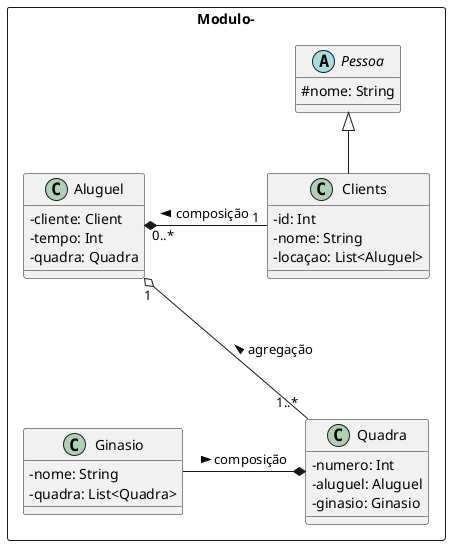 @startuml matriculaInformatica
skinparam ClassAttributeIconSize 0

package Modulo- <<Rectangle>> {

  abstract class Pessoa {
    # nome: String
  }

  Pessoa <|-- Clients

  class Clients {
    - id: Int
    - nome: String
    - locaçao: List<Aluguel>
  }

  Clients "1" -l--* "0..*" Aluguel: composição >

  class Aluguel {
    - cliente: Client
    - tempo: Int
    - quadra: Quadra
  }

  Aluguel "1" o--- "1..*" Quadra: < agregação

  class Quadra {
    - numero: Int
    - aluguel: Aluguel
    - ginasio: Ginasio
  }

  Quadra *-l- Ginasio: < composição

  class Ginasio {
    - nome: String
    - quadra: List<Quadra>
  }

}
@enduml